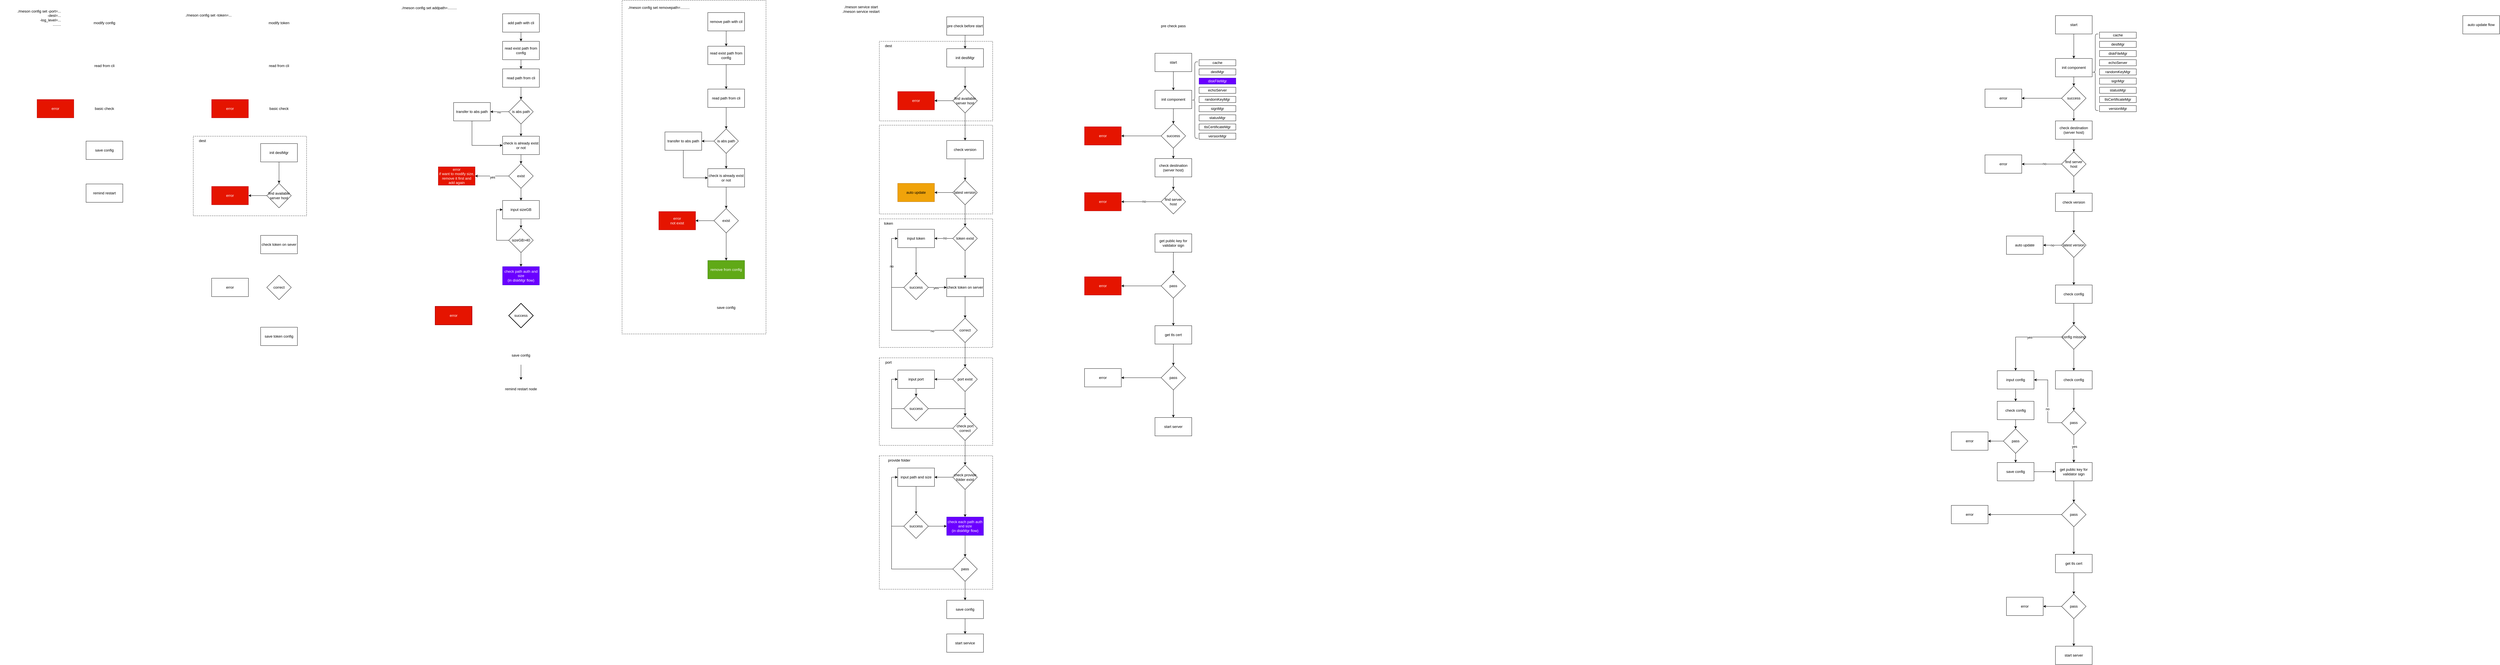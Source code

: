 <mxfile version="15.5.4" type="embed"><diagram id="23iRSUPoRavnBvh4doch" name="Page-1"><mxGraphModel dx="4075" dy="580" grid="1" gridSize="10" guides="1" tooltips="1" connect="1" arrows="1" fold="1" page="0" pageScale="1" pageWidth="3300" pageHeight="4681" math="0" shadow="0"><root><mxCell id="0"/><mxCell id="1" parent="0"/><mxCell id="135" value="" style="rounded=0;whiteSpace=wrap;html=1;dashed=1;fillColor=none;" parent="1" vertex="1"><mxGeometry x="-110" y="1578" width="370" height="436" as="geometry"/></mxCell><mxCell id="149" value="" style="rounded=0;whiteSpace=wrap;html=1;dashed=1;fillColor=none;" parent="1" vertex="1"><mxGeometry x="-110" y="498" width="370" height="290" as="geometry"/></mxCell><mxCell id="375" value="" style="rounded=0;whiteSpace=wrap;html=1;strokeColor=#FFFFFF;strokeWidth=1;fillColor=none;dashed=1;" parent="1" vertex="1"><mxGeometry x="-2980" y="104" width="460" height="696" as="geometry"/></mxCell><mxCell id="240" value="" style="rounded=0;whiteSpace=wrap;html=1;fillColor=none;dashed=1;" parent="1" vertex="1"><mxGeometry x="-950" y="90" width="470" height="1090" as="geometry"/></mxCell><mxCell id="306" value="" style="rounded=0;whiteSpace=wrap;html=1;strokeColor=#FFFFFF;strokeWidth=1;fillColor=none;dashed=1;" parent="1" vertex="1"><mxGeometry x="-1690" y="94" width="490" height="1326" as="geometry"/></mxCell><mxCell id="133" value="" style="rounded=0;whiteSpace=wrap;html=1;dashed=1;fillColor=none;" parent="1" vertex="1"><mxGeometry x="-110" y="804" width="370" height="420" as="geometry"/></mxCell><mxCell id="132" value="" style="rounded=0;whiteSpace=wrap;html=1;dashed=1;fillColor=none;" parent="1" vertex="1"><mxGeometry x="-110" y="224" width="370" height="260" as="geometry"/></mxCell><mxCell id="4" value="" style="edgeStyle=orthogonalEdgeStyle;rounded=0;orthogonalLoop=1;jettySize=auto;html=1;" parent="1" source="2" target="3" edge="1"><mxGeometry relative="1" as="geometry"/></mxCell><mxCell id="2" value="start" style="rounded=0;whiteSpace=wrap;html=1;" parent="1" vertex="1"><mxGeometry x="3730" y="140" width="120" height="60" as="geometry"/></mxCell><mxCell id="65" value="" style="edgeStyle=orthogonalEdgeStyle;rounded=0;orthogonalLoop=1;jettySize=auto;html=1;" parent="1" source="3" target="64" edge="1"><mxGeometry relative="1" as="geometry"/></mxCell><mxCell id="3" value="init component" style="whiteSpace=wrap;html=1;rounded=0;" parent="1" vertex="1"><mxGeometry x="3730" y="280" width="120" height="60" as="geometry"/></mxCell><mxCell id="10" value="cache" style="rounded=0;whiteSpace=wrap;html=1;align=center;" parent="1" vertex="1"><mxGeometry x="3874" y="194" width="120" height="20" as="geometry"/></mxCell><mxCell id="11" value="destMgr" style="rounded=0;whiteSpace=wrap;html=1;align=center;" parent="1" vertex="1"><mxGeometry x="3874" y="224" width="120" height="20" as="geometry"/></mxCell><mxCell id="12" value="diskFileMgr" style="rounded=0;whiteSpace=wrap;html=1;align=center;" parent="1" vertex="1"><mxGeometry x="3874" y="254" width="120" height="20" as="geometry"/></mxCell><mxCell id="13" value="echoServer" style="rounded=0;whiteSpace=wrap;html=1;align=center;" parent="1" vertex="1"><mxGeometry x="3874" y="284" width="120" height="20" as="geometry"/></mxCell><mxCell id="14" value="randomKeyMgr" style="rounded=0;whiteSpace=wrap;html=1;align=center;" parent="1" vertex="1"><mxGeometry x="3874" y="314" width="120" height="20" as="geometry"/></mxCell><mxCell id="15" value="signMgr" style="rounded=0;whiteSpace=wrap;html=1;align=center;" parent="1" vertex="1"><mxGeometry x="3874" y="344" width="120" height="20" as="geometry"/></mxCell><mxCell id="16" value="statusMgr" style="rounded=0;whiteSpace=wrap;html=1;align=center;" parent="1" vertex="1"><mxGeometry x="3874" y="374" width="120" height="20" as="geometry"/></mxCell><mxCell id="17" value="tlsCertificateMgr" style="rounded=0;whiteSpace=wrap;html=1;align=center;" parent="1" vertex="1"><mxGeometry x="3874" y="404" width="120" height="20" as="geometry"/></mxCell><mxCell id="18" value="versionMgr" style="rounded=0;whiteSpace=wrap;html=1;align=center;" parent="1" vertex="1"><mxGeometry x="3874" y="434" width="120" height="20" as="geometry"/></mxCell><mxCell id="20" value="" style="shape=curlyBracket;whiteSpace=wrap;html=1;rounded=1;align=center;" parent="1" vertex="1"><mxGeometry x="3850" y="200" width="20" height="250" as="geometry"/></mxCell><mxCell id="24" value="" style="edgeStyle=orthogonalEdgeStyle;rounded=0;orthogonalLoop=1;jettySize=auto;html=1;" parent="1" source="21" target="23" edge="1"><mxGeometry relative="1" as="geometry"/></mxCell><mxCell id="21" value="check destination&lt;br&gt;(server host)" style="whiteSpace=wrap;html=1;rounded=0;" parent="1" vertex="1"><mxGeometry x="3730" y="484" width="120" height="60" as="geometry"/></mxCell><mxCell id="26" value="" style="edgeStyle=orthogonalEdgeStyle;rounded=0;orthogonalLoop=1;jettySize=auto;html=1;" parent="1" source="23" target="25" edge="1"><mxGeometry relative="1" as="geometry"/></mxCell><mxCell id="27" value="no" style="edgeLabel;html=1;align=center;verticalAlign=middle;resizable=0;points=[];" parent="26" vertex="1" connectable="0"><mxGeometry x="-0.133" y="-1" relative="1" as="geometry"><mxPoint as="offset"/></mxGeometry></mxCell><mxCell id="29" value="" style="edgeStyle=orthogonalEdgeStyle;rounded=0;orthogonalLoop=1;jettySize=auto;html=1;" parent="1" source="23" target="28" edge="1"><mxGeometry relative="1" as="geometry"/></mxCell><mxCell id="23" value="find server host" style="rhombus;whiteSpace=wrap;html=1;rounded=0;" parent="1" vertex="1"><mxGeometry x="3750" y="585" width="80" height="80" as="geometry"/></mxCell><mxCell id="25" value="error" style="whiteSpace=wrap;html=1;rounded=0;direction=west;" parent="1" vertex="1"><mxGeometry x="3500" y="595" width="120" height="60" as="geometry"/></mxCell><mxCell id="31" value="" style="edgeStyle=orthogonalEdgeStyle;rounded=0;orthogonalLoop=1;jettySize=auto;html=1;" parent="1" source="28" target="30" edge="1"><mxGeometry relative="1" as="geometry"/></mxCell><mxCell id="28" value="check version" style="whiteSpace=wrap;html=1;rounded=0;" parent="1" vertex="1"><mxGeometry x="3730" y="720" width="120" height="60" as="geometry"/></mxCell><mxCell id="33" value="no" style="edgeStyle=orthogonalEdgeStyle;rounded=0;orthogonalLoop=1;jettySize=auto;html=1;" parent="1" source="30" target="32" edge="1"><mxGeometry relative="1" as="geometry"/></mxCell><mxCell id="35" value="" style="edgeStyle=orthogonalEdgeStyle;rounded=0;orthogonalLoop=1;jettySize=auto;html=1;" parent="1" source="30" target="34" edge="1"><mxGeometry relative="1" as="geometry"/></mxCell><mxCell id="30" value="latest version" style="rhombus;whiteSpace=wrap;html=1;rounded=0;" parent="1" vertex="1"><mxGeometry x="3750" y="850" width="80" height="80" as="geometry"/></mxCell><mxCell id="32" value="auto update" style="whiteSpace=wrap;html=1;rounded=0;" parent="1" vertex="1"><mxGeometry x="3570" y="860" width="120" height="60" as="geometry"/></mxCell><mxCell id="37" value="" style="edgeStyle=orthogonalEdgeStyle;rounded=0;orthogonalLoop=1;jettySize=auto;html=1;" parent="1" source="34" target="36" edge="1"><mxGeometry relative="1" as="geometry"/></mxCell><mxCell id="34" value="check config" style="whiteSpace=wrap;html=1;rounded=0;" parent="1" vertex="1"><mxGeometry x="3730" y="1020" width="120" height="60" as="geometry"/></mxCell><mxCell id="39" value="" style="edgeStyle=orthogonalEdgeStyle;rounded=0;orthogonalLoop=1;jettySize=auto;html=1;" parent="1" source="36" target="38" edge="1"><mxGeometry relative="1" as="geometry"/></mxCell><mxCell id="48" value="yes" style="edgeLabel;html=1;align=center;verticalAlign=middle;resizable=0;points=[];" parent="39" vertex="1" connectable="0"><mxGeometry x="-0.2" y="1" relative="1" as="geometry"><mxPoint as="offset"/></mxGeometry></mxCell><mxCell id="54" value="" style="edgeStyle=orthogonalEdgeStyle;rounded=0;orthogonalLoop=1;jettySize=auto;html=1;" parent="1" source="36" target="53" edge="1"><mxGeometry relative="1" as="geometry"/></mxCell><mxCell id="36" value="config missing" style="rhombus;whiteSpace=wrap;html=1;rounded=0;" parent="1" vertex="1"><mxGeometry x="3750" y="1150" width="80" height="80" as="geometry"/></mxCell><mxCell id="41" value="" style="edgeStyle=orthogonalEdgeStyle;rounded=0;orthogonalLoop=1;jettySize=auto;html=1;" parent="1" source="38" target="40" edge="1"><mxGeometry relative="1" as="geometry"/></mxCell><mxCell id="38" value="input config" style="whiteSpace=wrap;html=1;rounded=0;" parent="1" vertex="1"><mxGeometry x="3540" y="1300" width="120" height="60" as="geometry"/></mxCell><mxCell id="43" value="" style="edgeStyle=orthogonalEdgeStyle;rounded=0;orthogonalLoop=1;jettySize=auto;html=1;" parent="1" source="40" target="42" edge="1"><mxGeometry relative="1" as="geometry"/></mxCell><mxCell id="40" value="check config" style="whiteSpace=wrap;html=1;rounded=0;" parent="1" vertex="1"><mxGeometry x="3540" y="1400" width="120" height="60" as="geometry"/></mxCell><mxCell id="45" value="" style="edgeStyle=orthogonalEdgeStyle;rounded=0;orthogonalLoop=1;jettySize=auto;html=1;" parent="1" source="42" target="44" edge="1"><mxGeometry relative="1" as="geometry"/></mxCell><mxCell id="47" value="" style="edgeStyle=orthogonalEdgeStyle;rounded=0;orthogonalLoop=1;jettySize=auto;html=1;" parent="1" source="42" target="46" edge="1"><mxGeometry relative="1" as="geometry"/></mxCell><mxCell id="42" value="pass" style="rhombus;whiteSpace=wrap;html=1;rounded=0;" parent="1" vertex="1"><mxGeometry x="3560" y="1490" width="80" height="80" as="geometry"/></mxCell><mxCell id="44" value="error" style="whiteSpace=wrap;html=1;rounded=0;" parent="1" vertex="1"><mxGeometry x="3390" y="1500" width="120" height="60" as="geometry"/></mxCell><mxCell id="51" style="edgeStyle=orthogonalEdgeStyle;rounded=0;orthogonalLoop=1;jettySize=auto;html=1;exitX=1;exitY=0.5;exitDx=0;exitDy=0;entryX=0;entryY=0.5;entryDx=0;entryDy=0;" parent="1" source="46" target="49" edge="1"><mxGeometry relative="1" as="geometry"/></mxCell><mxCell id="46" value="save config" style="whiteSpace=wrap;html=1;rounded=0;" parent="1" vertex="1"><mxGeometry x="3540" y="1600" width="120" height="60" as="geometry"/></mxCell><mxCell id="61" value="" style="edgeStyle=orthogonalEdgeStyle;rounded=0;orthogonalLoop=1;jettySize=auto;html=1;" parent="1" source="49" target="60" edge="1"><mxGeometry relative="1" as="geometry"/></mxCell><mxCell id="49" value="get public key for validator sign" style="whiteSpace=wrap;html=1;rounded=0;" parent="1" vertex="1"><mxGeometry x="3730" y="1600" width="120" height="60" as="geometry"/></mxCell><mxCell id="56" value="" style="edgeStyle=orthogonalEdgeStyle;rounded=0;orthogonalLoop=1;jettySize=auto;html=1;" parent="1" source="53" target="55" edge="1"><mxGeometry relative="1" as="geometry"/></mxCell><mxCell id="53" value="check config" style="whiteSpace=wrap;html=1;rounded=0;" parent="1" vertex="1"><mxGeometry x="3730" y="1300" width="120" height="60" as="geometry"/></mxCell><mxCell id="57" style="edgeStyle=orthogonalEdgeStyle;rounded=0;orthogonalLoop=1;jettySize=auto;html=1;exitX=0.5;exitY=1;exitDx=0;exitDy=0;entryX=0.5;entryY=0;entryDx=0;entryDy=0;" parent="1" source="55" target="49" edge="1"><mxGeometry relative="1" as="geometry"/></mxCell><mxCell id="59" value="yes" style="edgeLabel;html=1;align=center;verticalAlign=middle;resizable=0;points=[];" parent="57" vertex="1" connectable="0"><mxGeometry x="-0.156" y="2" relative="1" as="geometry"><mxPoint as="offset"/></mxGeometry></mxCell><mxCell id="58" style="edgeStyle=orthogonalEdgeStyle;rounded=0;orthogonalLoop=1;jettySize=auto;html=1;exitX=0;exitY=0.5;exitDx=0;exitDy=0;entryX=1;entryY=0.5;entryDx=0;entryDy=0;" parent="1" source="55" target="38" edge="1"><mxGeometry relative="1" as="geometry"/></mxCell><mxCell id="140" value="no" style="edgeLabel;html=1;align=center;verticalAlign=middle;resizable=0;points=[];" parent="58" vertex="1" connectable="0"><mxGeometry x="-0.217" y="1" relative="1" as="geometry"><mxPoint as="offset"/></mxGeometry></mxCell><mxCell id="55" value="pass" style="rhombus;whiteSpace=wrap;html=1;rounded=0;" parent="1" vertex="1"><mxGeometry x="3750" y="1430" width="80" height="80" as="geometry"/></mxCell><mxCell id="63" value="" style="edgeStyle=orthogonalEdgeStyle;rounded=0;orthogonalLoop=1;jettySize=auto;html=1;" parent="1" source="60" target="62" edge="1"><mxGeometry relative="1" as="geometry"/></mxCell><mxCell id="70" value="" style="edgeStyle=orthogonalEdgeStyle;rounded=0;orthogonalLoop=1;jettySize=auto;html=1;" parent="1" source="60" target="69" edge="1"><mxGeometry relative="1" as="geometry"/></mxCell><mxCell id="60" value="pass" style="rhombus;whiteSpace=wrap;html=1;rounded=0;" parent="1" vertex="1"><mxGeometry x="3750" y="1730" width="80" height="80" as="geometry"/></mxCell><mxCell id="62" value="error" style="whiteSpace=wrap;html=1;rounded=0;" parent="1" vertex="1"><mxGeometry x="3390" y="1740" width="120" height="60" as="geometry"/></mxCell><mxCell id="66" style="edgeStyle=orthogonalEdgeStyle;rounded=0;orthogonalLoop=1;jettySize=auto;html=1;exitX=0.5;exitY=1;exitDx=0;exitDy=0;entryX=0.5;entryY=0;entryDx=0;entryDy=0;" parent="1" source="64" target="21" edge="1"><mxGeometry relative="1" as="geometry"/></mxCell><mxCell id="68" value="" style="edgeStyle=orthogonalEdgeStyle;rounded=0;orthogonalLoop=1;jettySize=auto;html=1;" parent="1" source="64" target="67" edge="1"><mxGeometry relative="1" as="geometry"/></mxCell><mxCell id="64" value="success" style="rhombus;whiteSpace=wrap;html=1;rounded=0;" parent="1" vertex="1"><mxGeometry x="3750" y="370" width="80" height="80" as="geometry"/></mxCell><mxCell id="67" value="error" style="whiteSpace=wrap;html=1;rounded=0;" parent="1" vertex="1"><mxGeometry x="3500" y="380" width="120" height="60" as="geometry"/></mxCell><mxCell id="72" value="" style="edgeStyle=orthogonalEdgeStyle;rounded=0;orthogonalLoop=1;jettySize=auto;html=1;" parent="1" source="69" target="71" edge="1"><mxGeometry relative="1" as="geometry"/></mxCell><mxCell id="69" value="get tls cert" style="whiteSpace=wrap;html=1;rounded=0;" parent="1" vertex="1"><mxGeometry x="3730" y="1900" width="120" height="60" as="geometry"/></mxCell><mxCell id="74" value="" style="edgeStyle=orthogonalEdgeStyle;rounded=0;orthogonalLoop=1;jettySize=auto;html=1;" parent="1" source="71" target="73" edge="1"><mxGeometry relative="1" as="geometry"/></mxCell><mxCell id="76" value="" style="edgeStyle=orthogonalEdgeStyle;rounded=0;orthogonalLoop=1;jettySize=auto;html=1;" parent="1" source="71" target="75" edge="1"><mxGeometry relative="1" as="geometry"/></mxCell><mxCell id="71" value="pass" style="rhombus;whiteSpace=wrap;html=1;rounded=0;" parent="1" vertex="1"><mxGeometry x="3750" y="2030" width="80" height="80" as="geometry"/></mxCell><mxCell id="73" value="error" style="whiteSpace=wrap;html=1;rounded=0;" parent="1" vertex="1"><mxGeometry x="3570" y="2040" width="120" height="60" as="geometry"/></mxCell><mxCell id="75" value="start server" style="whiteSpace=wrap;html=1;rounded=0;" parent="1" vertex="1"><mxGeometry x="3730" y="2200" width="120" height="60" as="geometry"/></mxCell><mxCell id="79" value="" style="edgeStyle=orthogonalEdgeStyle;rounded=0;orthogonalLoop=1;jettySize=auto;html=1;" parent="1" source="77" target="78" edge="1"><mxGeometry relative="1" as="geometry"/></mxCell><mxCell id="77" value="pre check before start" style="rounded=0;whiteSpace=wrap;html=1;" parent="1" vertex="1"><mxGeometry x="110" y="144" width="120" height="60" as="geometry"/></mxCell><mxCell id="83" value="" style="edgeStyle=orthogonalEdgeStyle;rounded=0;orthogonalLoop=1;jettySize=auto;html=1;" parent="1" source="78" target="82" edge="1"><mxGeometry relative="1" as="geometry"/></mxCell><mxCell id="78" value="init destMgr" style="whiteSpace=wrap;html=1;rounded=0;" parent="1" vertex="1"><mxGeometry x="110" y="248" width="120" height="60" as="geometry"/></mxCell><mxCell id="85" value="" style="edgeStyle=orthogonalEdgeStyle;rounded=0;orthogonalLoop=1;jettySize=auto;html=1;" parent="1" source="82" target="84" edge="1"><mxGeometry relative="1" as="geometry"/></mxCell><mxCell id="142" value="" style="edgeStyle=orthogonalEdgeStyle;rounded=0;orthogonalLoop=1;jettySize=auto;html=1;" parent="1" source="82" target="141" edge="1"><mxGeometry relative="1" as="geometry"/></mxCell><mxCell id="82" value="find available server host" style="rhombus;whiteSpace=wrap;html=1;rounded=0;" parent="1" vertex="1"><mxGeometry x="130" y="378" width="80" height="80" as="geometry"/></mxCell><mxCell id="84" value="error" style="whiteSpace=wrap;html=1;rounded=0;fillColor=#e51400;fontColor=#ffffff;strokeColor=#B20000;" parent="1" vertex="1"><mxGeometry x="-50" y="388" width="120" height="60" as="geometry"/></mxCell><mxCell id="89" value="" style="edgeStyle=orthogonalEdgeStyle;rounded=0;orthogonalLoop=1;jettySize=auto;html=1;" parent="1" source="86" target="88" edge="1"><mxGeometry relative="1" as="geometry"/></mxCell><mxCell id="381" value="no" style="edgeLabel;html=1;align=center;verticalAlign=middle;resizable=0;points=[];" parent="89" vertex="1" connectable="0"><mxGeometry x="-0.133" y="-1" relative="1" as="geometry"><mxPoint as="offset"/></mxGeometry></mxCell><mxCell id="91" value="" style="edgeStyle=orthogonalEdgeStyle;rounded=0;orthogonalLoop=1;jettySize=auto;html=1;entryX=0.5;entryY=0;entryDx=0;entryDy=0;" parent="1" source="86" target="97" edge="1"><mxGeometry relative="1" as="geometry"><mxPoint x="170" y="988" as="targetPoint"/></mxGeometry></mxCell><mxCell id="86" value="token exist" style="rhombus;whiteSpace=wrap;html=1;rounded=0;" parent="1" vertex="1"><mxGeometry x="130" y="828" width="80" height="80" as="geometry"/></mxCell><mxCell id="93" value="" style="edgeStyle=orthogonalEdgeStyle;rounded=0;orthogonalLoop=1;jettySize=auto;html=1;" parent="1" source="88" target="92" edge="1"><mxGeometry relative="1" as="geometry"/></mxCell><mxCell id="88" value="input token" style="whiteSpace=wrap;html=1;rounded=0;" parent="1" vertex="1"><mxGeometry x="-50" y="838" width="120" height="60" as="geometry"/></mxCell><mxCell id="94" style="edgeStyle=orthogonalEdgeStyle;rounded=0;orthogonalLoop=1;jettySize=auto;html=1;exitX=0;exitY=0.5;exitDx=0;exitDy=0;entryX=0;entryY=0.5;entryDx=0;entryDy=0;" parent="1" source="92" target="88" edge="1"><mxGeometry relative="1" as="geometry"/></mxCell><mxCell id="96" value="no" style="edgeLabel;html=1;align=center;verticalAlign=middle;resizable=0;points=[];" parent="94" vertex="1" connectable="0"><mxGeometry x="-0.009" relative="1" as="geometry"><mxPoint as="offset"/></mxGeometry></mxCell><mxCell id="95" style="edgeStyle=orthogonalEdgeStyle;rounded=0;orthogonalLoop=1;jettySize=auto;html=1;exitX=1;exitY=0.5;exitDx=0;exitDy=0;entryX=0;entryY=0.5;entryDx=0;entryDy=0;" parent="1" source="92" target="97" edge="1"><mxGeometry relative="1" as="geometry"><mxPoint x="130" y="1028" as="targetPoint"/></mxGeometry></mxCell><mxCell id="380" value="yes" style="edgeLabel;html=1;align=center;verticalAlign=middle;resizable=0;points=[];" parent="95" vertex="1" connectable="0"><mxGeometry x="-0.167" y="-1" relative="1" as="geometry"><mxPoint as="offset"/></mxGeometry></mxCell><mxCell id="92" value="success" style="rhombus;whiteSpace=wrap;html=1;rounded=0;" parent="1" vertex="1"><mxGeometry x="-30" y="988" width="80" height="80" as="geometry"/></mxCell><mxCell id="99" value="" style="edgeStyle=orthogonalEdgeStyle;rounded=0;orthogonalLoop=1;jettySize=auto;html=1;" parent="1" source="97" target="98" edge="1"><mxGeometry relative="1" as="geometry"/></mxCell><mxCell id="97" value="check token on server" style="rounded=0;whiteSpace=wrap;html=1;" parent="1" vertex="1"><mxGeometry x="110" y="998" width="120" height="60" as="geometry"/></mxCell><mxCell id="100" style="edgeStyle=orthogonalEdgeStyle;rounded=0;orthogonalLoop=1;jettySize=auto;html=1;exitX=0;exitY=0.5;exitDx=0;exitDy=0;entryX=0;entryY=0.5;entryDx=0;entryDy=0;" parent="1" source="98" target="88" edge="1"><mxGeometry relative="1" as="geometry"><Array as="points"><mxPoint x="-70" y="1168"/><mxPoint x="-70" y="868"/></Array></mxGeometry></mxCell><mxCell id="101" value="no" style="edgeLabel;html=1;align=center;verticalAlign=middle;resizable=0;points=[];" parent="100" vertex="1" connectable="0"><mxGeometry x="-0.742" y="2" relative="1" as="geometry"><mxPoint as="offset"/></mxGeometry></mxCell><mxCell id="103" value="" style="edgeStyle=orthogonalEdgeStyle;rounded=0;orthogonalLoop=1;jettySize=auto;html=1;" parent="1" source="98" target="102" edge="1"><mxGeometry relative="1" as="geometry"/></mxCell><mxCell id="98" value="correct" style="rhombus;whiteSpace=wrap;html=1;rounded=0;" parent="1" vertex="1"><mxGeometry x="130" y="1128" width="80" height="80" as="geometry"/></mxCell><mxCell id="105" value="" style="edgeStyle=orthogonalEdgeStyle;rounded=0;orthogonalLoop=1;jettySize=auto;html=1;" parent="1" source="102" target="104" edge="1"><mxGeometry relative="1" as="geometry"/></mxCell><mxCell id="107" value="" style="edgeStyle=orthogonalEdgeStyle;rounded=0;orthogonalLoop=1;jettySize=auto;html=1;" parent="1" source="102" target="106" edge="1"><mxGeometry relative="1" as="geometry"/></mxCell><mxCell id="102" value="port exist" style="rhombus;whiteSpace=wrap;html=1;rounded=0;" parent="1" vertex="1"><mxGeometry x="130" y="1288" width="80" height="80" as="geometry"/></mxCell><mxCell id="109" value="" style="edgeStyle=orthogonalEdgeStyle;rounded=0;orthogonalLoop=1;jettySize=auto;html=1;" parent="1" source="104" target="108" edge="1"><mxGeometry relative="1" as="geometry"/></mxCell><mxCell id="104" value="input port" style="whiteSpace=wrap;html=1;rounded=0;" parent="1" vertex="1"><mxGeometry x="-50" y="1298" width="120" height="60" as="geometry"/></mxCell><mxCell id="114" style="edgeStyle=orthogonalEdgeStyle;rounded=0;orthogonalLoop=1;jettySize=auto;html=1;exitX=0;exitY=0.5;exitDx=0;exitDy=0;entryX=0;entryY=0.5;entryDx=0;entryDy=0;" parent="1" source="106" target="104" edge="1"><mxGeometry relative="1" as="geometry"/></mxCell><mxCell id="116" value="" style="edgeStyle=orthogonalEdgeStyle;rounded=0;orthogonalLoop=1;jettySize=auto;html=1;" parent="1" source="106" target="115" edge="1"><mxGeometry relative="1" as="geometry"/></mxCell><mxCell id="106" value="check port correct" style="rhombus;whiteSpace=wrap;html=1;rounded=0;" parent="1" vertex="1"><mxGeometry x="130" y="1448" width="80" height="80" as="geometry"/></mxCell><mxCell id="110" style="edgeStyle=orthogonalEdgeStyle;rounded=0;orthogonalLoop=1;jettySize=auto;html=1;exitX=0;exitY=0.5;exitDx=0;exitDy=0;entryX=0;entryY=0.5;entryDx=0;entryDy=0;" parent="1" source="108" target="104" edge="1"><mxGeometry relative="1" as="geometry"/></mxCell><mxCell id="113" style="edgeStyle=orthogonalEdgeStyle;rounded=0;orthogonalLoop=1;jettySize=auto;html=1;exitX=1;exitY=0.5;exitDx=0;exitDy=0;entryX=0.5;entryY=0;entryDx=0;entryDy=0;" parent="1" source="108" target="106" edge="1"><mxGeometry relative="1" as="geometry"/></mxCell><mxCell id="108" value="success" style="rhombus;whiteSpace=wrap;html=1;rounded=0;" parent="1" vertex="1"><mxGeometry x="-30" y="1384" width="80" height="80" as="geometry"/></mxCell><mxCell id="118" value="" style="edgeStyle=orthogonalEdgeStyle;rounded=0;orthogonalLoop=1;jettySize=auto;html=1;" parent="1" source="115" target="117" edge="1"><mxGeometry relative="1" as="geometry"/></mxCell><mxCell id="120" value="" style="edgeStyle=orthogonalEdgeStyle;rounded=0;orthogonalLoop=1;jettySize=auto;html=1;" parent="1" source="115" target="119" edge="1"><mxGeometry relative="1" as="geometry"/></mxCell><mxCell id="115" value="check provide folder exist" style="rhombus;whiteSpace=wrap;html=1;rounded=0;" parent="1" vertex="1"><mxGeometry x="130" y="1608" width="80" height="80" as="geometry"/></mxCell><mxCell id="125" value="" style="edgeStyle=orthogonalEdgeStyle;rounded=0;orthogonalLoop=1;jettySize=auto;html=1;" parent="1" source="117" target="124" edge="1"><mxGeometry relative="1" as="geometry"/></mxCell><mxCell id="117" value="input path and size" style="whiteSpace=wrap;html=1;rounded=0;" parent="1" vertex="1"><mxGeometry x="-50" y="1618" width="120" height="60" as="geometry"/></mxCell><mxCell id="122" value="" style="edgeStyle=orthogonalEdgeStyle;rounded=0;orthogonalLoop=1;jettySize=auto;html=1;" parent="1" source="119" target="121" edge="1"><mxGeometry relative="1" as="geometry"/></mxCell><mxCell id="119" value="check each path auth and size&lt;br&gt;(in diskMgr flow)" style="whiteSpace=wrap;html=1;rounded=0;fillColor=#6a00ff;fontColor=#ffffff;strokeColor=#3700CC;" parent="1" vertex="1"><mxGeometry x="110" y="1778" width="120" height="60" as="geometry"/></mxCell><mxCell id="123" style="edgeStyle=orthogonalEdgeStyle;rounded=0;orthogonalLoop=1;jettySize=auto;html=1;exitX=0;exitY=0.5;exitDx=0;exitDy=0;entryX=0;entryY=0.5;entryDx=0;entryDy=0;" parent="1" source="121" target="117" edge="1"><mxGeometry relative="1" as="geometry"/></mxCell><mxCell id="129" value="" style="edgeStyle=orthogonalEdgeStyle;rounded=0;orthogonalLoop=1;jettySize=auto;html=1;" parent="1" source="121" target="128" edge="1"><mxGeometry relative="1" as="geometry"/></mxCell><mxCell id="121" value="pass" style="rhombus;whiteSpace=wrap;html=1;rounded=0;" parent="1" vertex="1"><mxGeometry x="130" y="1908" width="80" height="80" as="geometry"/></mxCell><mxCell id="126" style="edgeStyle=orthogonalEdgeStyle;rounded=0;orthogonalLoop=1;jettySize=auto;html=1;exitX=0;exitY=0.5;exitDx=0;exitDy=0;entryX=0;entryY=0.5;entryDx=0;entryDy=0;" parent="1" source="124" target="117" edge="1"><mxGeometry relative="1" as="geometry"/></mxCell><mxCell id="127" style="edgeStyle=orthogonalEdgeStyle;rounded=0;orthogonalLoop=1;jettySize=auto;html=1;exitX=1;exitY=0.5;exitDx=0;exitDy=0;entryX=0;entryY=0.5;entryDx=0;entryDy=0;" parent="1" source="124" target="119" edge="1"><mxGeometry relative="1" as="geometry"/></mxCell><mxCell id="124" value="success" style="rhombus;whiteSpace=wrap;html=1;rounded=0;" parent="1" vertex="1"><mxGeometry x="-30" y="1768" width="80" height="80" as="geometry"/></mxCell><mxCell id="131" value="" style="edgeStyle=orthogonalEdgeStyle;rounded=0;orthogonalLoop=1;jettySize=auto;html=1;" parent="1" source="128" target="130" edge="1"><mxGeometry relative="1" as="geometry"/></mxCell><mxCell id="128" value="save config" style="whiteSpace=wrap;html=1;rounded=0;" parent="1" vertex="1"><mxGeometry x="110" y="2050" width="120" height="60" as="geometry"/></mxCell><mxCell id="425" style="edgeStyle=orthogonalEdgeStyle;rounded=0;orthogonalLoop=1;jettySize=auto;html=1;exitX=1;exitY=0.5;exitDx=0;exitDy=0;entryX=0;entryY=0.5;entryDx=0;entryDy=0;strokeColor=#FFFFFF;strokeWidth=1;dashed=1;" parent="1" source="130" target="423" edge="1"><mxGeometry relative="1" as="geometry"><Array as="points"><mxPoint x="340" y="2190"/><mxPoint x="340" y="174"/></Array></mxGeometry></mxCell><mxCell id="130" value="start service" style="whiteSpace=wrap;html=1;rounded=0;" parent="1" vertex="1"><mxGeometry x="110" y="2160" width="120" height="60" as="geometry"/></mxCell><mxCell id="134" value="" style="rounded=0;whiteSpace=wrap;html=1;dashed=1;fillColor=none;" parent="1" vertex="1"><mxGeometry x="-110" y="1258" width="370" height="286" as="geometry"/></mxCell><mxCell id="136" value="dest" style="text;html=1;strokeColor=none;fillColor=none;align=center;verticalAlign=middle;whiteSpace=wrap;rounded=0;dashed=1;" parent="1" vertex="1"><mxGeometry x="-110" y="224" width="60" height="30" as="geometry"/></mxCell><mxCell id="137" value="token" style="text;html=1;strokeColor=none;fillColor=none;align=center;verticalAlign=middle;whiteSpace=wrap;rounded=0;dashed=1;" parent="1" vertex="1"><mxGeometry x="-110" y="804" width="60" height="30" as="geometry"/></mxCell><mxCell id="138" value="port" style="text;html=1;strokeColor=none;fillColor=none;align=center;verticalAlign=middle;whiteSpace=wrap;rounded=0;dashed=1;" parent="1" vertex="1"><mxGeometry x="-110" y="1258" width="60" height="30" as="geometry"/></mxCell><mxCell id="139" value="provide folder" style="text;html=1;strokeColor=none;fillColor=none;align=center;verticalAlign=middle;whiteSpace=wrap;rounded=0;dashed=1;" parent="1" vertex="1"><mxGeometry x="-110" y="1578" width="130" height="30" as="geometry"/></mxCell><mxCell id="144" value="" style="edgeStyle=orthogonalEdgeStyle;rounded=0;orthogonalLoop=1;jettySize=auto;html=1;" parent="1" source="141" target="143" edge="1"><mxGeometry relative="1" as="geometry"/></mxCell><mxCell id="141" value="check version" style="whiteSpace=wrap;html=1;rounded=0;" parent="1" vertex="1"><mxGeometry x="110" y="548" width="120" height="60" as="geometry"/></mxCell><mxCell id="146" style="edgeStyle=orthogonalEdgeStyle;rounded=0;orthogonalLoop=1;jettySize=auto;html=1;exitX=0.5;exitY=1;exitDx=0;exitDy=0;entryX=0.5;entryY=0;entryDx=0;entryDy=0;" parent="1" source="143" target="86" edge="1"><mxGeometry relative="1" as="geometry"/></mxCell><mxCell id="148" value="" style="edgeStyle=orthogonalEdgeStyle;rounded=0;orthogonalLoop=1;jettySize=auto;html=1;" parent="1" source="143" target="147" edge="1"><mxGeometry relative="1" as="geometry"/></mxCell><mxCell id="143" value="latest version" style="rhombus;whiteSpace=wrap;html=1;rounded=0;" parent="1" vertex="1"><mxGeometry x="130" y="678" width="80" height="80" as="geometry"/></mxCell><mxCell id="147" value="auto update" style="whiteSpace=wrap;html=1;rounded=0;fillColor=#f0a30a;fontColor=#000000;strokeColor=#BD7000;" parent="1" vertex="1"><mxGeometry x="-50" y="688" width="120" height="60" as="geometry"/></mxCell><mxCell id="150" value="auto update flow" style="rounded=0;whiteSpace=wrap;html=1;" parent="1" vertex="1"><mxGeometry x="5060" y="140" width="120" height="60" as="geometry"/></mxCell><mxCell id="153" value="" style="edgeStyle=orthogonalEdgeStyle;rounded=0;orthogonalLoop=1;jettySize=auto;html=1;" parent="1" source="151" target="152" edge="1"><mxGeometry relative="1" as="geometry"/></mxCell><mxCell id="151" value="add path with cli" style="rounded=0;whiteSpace=wrap;html=1;" parent="1" vertex="1"><mxGeometry x="-1340" y="134" width="120" height="60" as="geometry"/></mxCell><mxCell id="155" value="" style="edgeStyle=orthogonalEdgeStyle;rounded=0;orthogonalLoop=1;jettySize=auto;html=1;" parent="1" source="152" target="154" edge="1"><mxGeometry relative="1" as="geometry"/></mxCell><mxCell id="152" value="read exist path from config" style="whiteSpace=wrap;html=1;rounded=0;" parent="1" vertex="1"><mxGeometry x="-1340" y="224" width="120" height="60" as="geometry"/></mxCell><mxCell id="159" value="" style="edgeStyle=orthogonalEdgeStyle;rounded=0;orthogonalLoop=1;jettySize=auto;html=1;" parent="1" source="154" target="158" edge="1"><mxGeometry relative="1" as="geometry"/></mxCell><mxCell id="154" value="read path from cli" style="whiteSpace=wrap;html=1;rounded=0;" parent="1" vertex="1"><mxGeometry x="-1340" y="314" width="120" height="60" as="geometry"/></mxCell><mxCell id="161" value="" style="edgeStyle=orthogonalEdgeStyle;rounded=0;orthogonalLoop=1;jettySize=auto;html=1;" parent="1" source="158" target="160" edge="1"><mxGeometry relative="1" as="geometry"/></mxCell><mxCell id="165" value="" style="edgeStyle=orthogonalEdgeStyle;rounded=0;orthogonalLoop=1;jettySize=auto;html=1;" parent="1" source="158" target="164" edge="1"><mxGeometry relative="1" as="geometry"/></mxCell><mxCell id="170" value="no" style="edgeLabel;html=1;align=center;verticalAlign=middle;resizable=0;points=[];" parent="165" vertex="1" connectable="0"><mxGeometry x="0.067" y="1" relative="1" as="geometry"><mxPoint as="offset"/></mxGeometry></mxCell><mxCell id="158" value="is abs path" style="rhombus;whiteSpace=wrap;html=1;rounded=0;" parent="1" vertex="1"><mxGeometry x="-1320" y="414" width="80" height="80" as="geometry"/></mxCell><mxCell id="163" value="" style="edgeStyle=orthogonalEdgeStyle;rounded=0;orthogonalLoop=1;jettySize=auto;html=1;" parent="1" source="160" target="162" edge="1"><mxGeometry relative="1" as="geometry"/></mxCell><mxCell id="160" value="check is already exist or not" style="whiteSpace=wrap;html=1;rounded=0;" parent="1" vertex="1"><mxGeometry x="-1340" y="534" width="120" height="60" as="geometry"/></mxCell><mxCell id="168" value="" style="edgeStyle=orthogonalEdgeStyle;rounded=0;orthogonalLoop=1;jettySize=auto;html=1;" parent="1" source="162" target="167" edge="1"><mxGeometry relative="1" as="geometry"/></mxCell><mxCell id="169" value="yes" style="edgeLabel;html=1;align=center;verticalAlign=middle;resizable=0;points=[];" parent="168" vertex="1" connectable="0"><mxGeometry x="-0.033" y="4" relative="1" as="geometry"><mxPoint as="offset"/></mxGeometry></mxCell><mxCell id="172" value="" style="edgeStyle=orthogonalEdgeStyle;rounded=0;orthogonalLoop=1;jettySize=auto;html=1;" parent="1" source="162" target="171" edge="1"><mxGeometry relative="1" as="geometry"/></mxCell><mxCell id="162" value="exist" style="rhombus;whiteSpace=wrap;html=1;rounded=0;" parent="1" vertex="1"><mxGeometry x="-1320" y="624" width="80" height="80" as="geometry"/></mxCell><mxCell id="166" style="edgeStyle=orthogonalEdgeStyle;rounded=0;orthogonalLoop=1;jettySize=auto;html=1;exitX=0.5;exitY=1;exitDx=0;exitDy=0;entryX=0;entryY=0.5;entryDx=0;entryDy=0;" parent="1" source="164" target="160" edge="1"><mxGeometry relative="1" as="geometry"/></mxCell><mxCell id="164" value="transfer to abs path" style="whiteSpace=wrap;html=1;rounded=0;" parent="1" vertex="1"><mxGeometry x="-1500" y="424" width="120" height="60" as="geometry"/></mxCell><mxCell id="167" value="error&lt;br&gt;if want to modify size, remove it first and add again" style="whiteSpace=wrap;html=1;rounded=0;fillColor=#e51400;fontColor=#ffffff;strokeColor=#B20000;" parent="1" vertex="1"><mxGeometry x="-1550" y="634" width="120" height="60" as="geometry"/></mxCell><mxCell id="174" value="" style="edgeStyle=orthogonalEdgeStyle;rounded=0;orthogonalLoop=1;jettySize=auto;html=1;" parent="1" source="171" target="173" edge="1"><mxGeometry relative="1" as="geometry"/></mxCell><mxCell id="171" value="input sizeGB" style="whiteSpace=wrap;html=1;rounded=0;" parent="1" vertex="1"><mxGeometry x="-1340" y="744" width="120" height="60" as="geometry"/></mxCell><mxCell id="175" style="edgeStyle=orthogonalEdgeStyle;rounded=0;orthogonalLoop=1;jettySize=auto;html=1;exitX=0;exitY=0.5;exitDx=0;exitDy=0;entryX=0;entryY=0.5;entryDx=0;entryDy=0;" parent="1" source="173" target="171" edge="1"><mxGeometry relative="1" as="geometry"/></mxCell><mxCell id="298" value="" style="edgeStyle=orthogonalEdgeStyle;rounded=0;orthogonalLoop=1;jettySize=auto;html=1;" parent="1" source="173" target="297" edge="1"><mxGeometry relative="1" as="geometry"/></mxCell><mxCell id="173" value="sizeGB&amp;gt;40" style="rhombus;whiteSpace=wrap;html=1;rounded=0;" parent="1" vertex="1"><mxGeometry x="-1320" y="834" width="80" height="80" as="geometry"/></mxCell><mxCell id="212" value="" style="edgeStyle=orthogonalEdgeStyle;rounded=0;orthogonalLoop=1;jettySize=auto;html=1;" parent="1" source="210" target="211" edge="1"><mxGeometry relative="1" as="geometry"/></mxCell><mxCell id="210" value="remove path with cil" style="rounded=0;whiteSpace=wrap;html=1;fillColor=none;" parent="1" vertex="1"><mxGeometry x="-670" y="130" width="120" height="60" as="geometry"/></mxCell><mxCell id="214" value="" style="edgeStyle=orthogonalEdgeStyle;rounded=0;orthogonalLoop=1;jettySize=auto;html=1;" parent="1" source="211" target="213" edge="1"><mxGeometry relative="1" as="geometry"/></mxCell><mxCell id="211" value="read exist path from config" style="whiteSpace=wrap;html=1;rounded=0;fillColor=none;" parent="1" vertex="1"><mxGeometry x="-670" y="240" width="120" height="60" as="geometry"/></mxCell><mxCell id="216" value="" style="edgeStyle=orthogonalEdgeStyle;rounded=0;orthogonalLoop=1;jettySize=auto;html=1;" parent="1" source="213" target="215" edge="1"><mxGeometry relative="1" as="geometry"/></mxCell><mxCell id="213" value="read path from cli" style="whiteSpace=wrap;html=1;rounded=0;fillColor=none;" parent="1" vertex="1"><mxGeometry x="-670" y="380" width="120" height="60" as="geometry"/></mxCell><mxCell id="219" style="edgeStyle=orthogonalEdgeStyle;rounded=0;orthogonalLoop=1;jettySize=auto;html=1;exitX=0;exitY=0.5;exitDx=0;exitDy=0;entryX=1;entryY=0.5;entryDx=0;entryDy=0;" parent="1" source="215" target="217" edge="1"><mxGeometry relative="1" as="geometry"/></mxCell><mxCell id="221" style="edgeStyle=orthogonalEdgeStyle;rounded=0;orthogonalLoop=1;jettySize=auto;html=1;exitX=0.5;exitY=1;exitDx=0;exitDy=0;entryX=0.5;entryY=0;entryDx=0;entryDy=0;" parent="1" source="215" target="218" edge="1"><mxGeometry relative="1" as="geometry"/></mxCell><mxCell id="215" value="is abs path" style="rhombus;whiteSpace=wrap;html=1;rounded=0;fillColor=none;" parent="1" vertex="1"><mxGeometry x="-650" y="510" width="80" height="80" as="geometry"/></mxCell><mxCell id="220" style="edgeStyle=orthogonalEdgeStyle;rounded=0;orthogonalLoop=1;jettySize=auto;html=1;exitX=0.5;exitY=1;exitDx=0;exitDy=0;entryX=0;entryY=0.5;entryDx=0;entryDy=0;" parent="1" source="217" target="218" edge="1"><mxGeometry relative="1" as="geometry"/></mxCell><mxCell id="217" value="transfer to abs path" style="whiteSpace=wrap;html=1;rounded=0;" parent="1" vertex="1"><mxGeometry x="-810" y="520" width="120" height="60" as="geometry"/></mxCell><mxCell id="223" value="" style="edgeStyle=orthogonalEdgeStyle;rounded=0;orthogonalLoop=1;jettySize=auto;html=1;" parent="1" source="218" target="222" edge="1"><mxGeometry relative="1" as="geometry"/></mxCell><mxCell id="218" value="check is already exist or not" style="whiteSpace=wrap;html=1;rounded=0;" parent="1" vertex="1"><mxGeometry x="-670" y="640" width="120" height="60" as="geometry"/></mxCell><mxCell id="225" value="" style="edgeStyle=orthogonalEdgeStyle;rounded=0;orthogonalLoop=1;jettySize=auto;html=1;" parent="1" source="222" target="224" edge="1"><mxGeometry relative="1" as="geometry"/></mxCell><mxCell id="227" value="" style="edgeStyle=orthogonalEdgeStyle;rounded=0;orthogonalLoop=1;jettySize=auto;html=1;" parent="1" source="222" target="226" edge="1"><mxGeometry relative="1" as="geometry"/></mxCell><mxCell id="222" value="exist" style="rhombus;whiteSpace=wrap;html=1;rounded=0;" parent="1" vertex="1"><mxGeometry x="-650" y="770" width="80" height="80" as="geometry"/></mxCell><mxCell id="308" style="edgeStyle=orthogonalEdgeStyle;rounded=0;orthogonalLoop=1;jettySize=auto;html=1;exitX=0.5;exitY=1;exitDx=0;exitDy=0;entryX=0.5;entryY=0;entryDx=0;entryDy=0;strokeColor=#FFFFFF;strokeWidth=1;" parent="1" source="224" target="307" edge="1"><mxGeometry relative="1" as="geometry"/></mxCell><mxCell id="224" value="remove from config" style="whiteSpace=wrap;html=1;rounded=0;fillColor=#60a917;fontColor=#ffffff;strokeColor=#2D7600;" parent="1" vertex="1"><mxGeometry x="-670" y="940" width="120" height="60" as="geometry"/></mxCell><mxCell id="226" value="error&lt;br&gt;not exist" style="whiteSpace=wrap;html=1;rounded=0;fillColor=#e51400;fontColor=#ffffff;strokeColor=#B20000;" parent="1" vertex="1"><mxGeometry x="-830" y="780" width="120" height="60" as="geometry"/></mxCell><mxCell id="229" value="./meson config set addpath=........." style="text;html=1;strokeColor=none;fillColor=none;align=center;verticalAlign=middle;whiteSpace=wrap;rounded=0;" parent="1" vertex="1"><mxGeometry x="-1700" y="90" width="240" height="50" as="geometry"/></mxCell><mxCell id="235" value="" style="edgeStyle=orthogonalEdgeStyle;rounded=0;orthogonalLoop=1;jettySize=auto;html=1;" parent="1" source="232" target="234" edge="1"><mxGeometry relative="1" as="geometry"/></mxCell><mxCell id="232" value="save config" style="whiteSpace=wrap;html=1;rounded=0;strokeColor=#FFFFFF;fillColor=none;" parent="1" vertex="1"><mxGeometry x="-1340" y="1220" width="120" height="60" as="geometry"/></mxCell><mxCell id="234" value="remind restart node" style="whiteSpace=wrap;html=1;rounded=0;strokeColor=#FFFFFF;fillColor=none;" parent="1" vertex="1"><mxGeometry x="-1340" y="1330" width="120" height="60" as="geometry"/></mxCell><mxCell id="241" value="./meson config set removepath=........." style="text;html=1;strokeColor=none;fillColor=none;align=center;verticalAlign=middle;whiteSpace=wrap;rounded=0;" parent="1" vertex="1"><mxGeometry x="-950" y="89" width="240" height="50" as="geometry"/></mxCell><mxCell id="301" style="edgeStyle=orthogonalEdgeStyle;orthogonalLoop=1;jettySize=auto;html=1;exitX=0.5;exitY=1;exitDx=0;exitDy=0;entryX=0.5;entryY=0;entryDx=0;entryDy=0;strokeColor=#FFFFFF;strokeWidth=1;rounded=0;" parent="1" source="297" target="300" edge="1"><mxGeometry relative="1" as="geometry"/></mxCell><mxCell id="297" value="check path auth and size&lt;br&gt;(in diskMgr flow)" style="whiteSpace=wrap;html=1;rounded=0;fillColor=#6A00FF;fontColor=#ffffff;strokeColor=#3700CC;" parent="1" vertex="1"><mxGeometry x="-1340" y="960" width="120" height="60" as="geometry"/></mxCell><mxCell id="302" style="edgeStyle=orthogonalEdgeStyle;rounded=0;orthogonalLoop=1;jettySize=auto;html=1;exitX=0.5;exitY=1;exitDx=0;exitDy=0;entryX=0.5;entryY=0;entryDx=0;entryDy=0;strokeColor=#FFFFFF;strokeWidth=1;" parent="1" source="300" target="232" edge="1"><mxGeometry relative="1" as="geometry"/></mxCell><mxCell id="305" value="" style="edgeStyle=orthogonalEdgeStyle;rounded=0;orthogonalLoop=1;jettySize=auto;html=1;strokeColor=#FFFFFF;strokeWidth=1;" parent="1" source="300" target="304" edge="1"><mxGeometry relative="1" as="geometry"/></mxCell><mxCell id="300" value="success" style="rhombus;whiteSpace=wrap;html=1;strokeWidth=2;fillColor=none;" parent="1" vertex="1"><mxGeometry x="-1320" y="1080" width="80" height="80" as="geometry"/></mxCell><mxCell id="304" value="error" style="whiteSpace=wrap;html=1;strokeWidth=2;fillColor=#e51400;fontColor=#ffffff;strokeColor=#B20000;" parent="1" vertex="1"><mxGeometry x="-1560" y="1090" width="120" height="60" as="geometry"/></mxCell><mxCell id="307" value="save config" style="whiteSpace=wrap;html=1;rounded=0;strokeColor=#FFFFFF;fillColor=none;" parent="1" vertex="1"><mxGeometry x="-670" y="1064" width="120" height="60" as="geometry"/></mxCell><mxCell id="336" value="" style="edgeStyle=orthogonalEdgeStyle;rounded=0;orthogonalLoop=1;jettySize=auto;html=1;strokeColor=#FFFFFF;strokeWidth=1;" parent="1" source="309" target="335" edge="1"><mxGeometry relative="1" as="geometry"/></mxCell><mxCell id="309" value="modify token" style="rounded=0;whiteSpace=wrap;html=1;strokeColor=#FFFFFF;strokeWidth=1;fillColor=none;" parent="1" vertex="1"><mxGeometry x="-2130" y="134" width="120" height="60" as="geometry"/></mxCell><mxCell id="310" value="./meson config set -token=..." style="text;html=1;strokeColor=none;fillColor=none;align=center;verticalAlign=middle;whiteSpace=wrap;rounded=0;" parent="1" vertex="1"><mxGeometry x="-2420" y="114" width="240" height="50" as="geometry"/></mxCell><mxCell id="327" value="" style="rounded=0;whiteSpace=wrap;html=1;dashed=1;fillColor=none;" parent="1" vertex="1"><mxGeometry x="-2350" y="534" width="370" height="260" as="geometry"/></mxCell><mxCell id="328" value="" style="edgeStyle=orthogonalEdgeStyle;rounded=0;orthogonalLoop=1;jettySize=auto;html=1;" parent="1" source="329" target="331" edge="1"><mxGeometry relative="1" as="geometry"/></mxCell><mxCell id="329" value="init destMgr" style="whiteSpace=wrap;html=1;rounded=0;" parent="1" vertex="1"><mxGeometry x="-2130" y="558" width="120" height="60" as="geometry"/></mxCell><mxCell id="330" value="" style="edgeStyle=orthogonalEdgeStyle;rounded=0;orthogonalLoop=1;jettySize=auto;html=1;" parent="1" source="331" target="332" edge="1"><mxGeometry relative="1" as="geometry"/></mxCell><mxCell id="343" value="" style="edgeStyle=orthogonalEdgeStyle;rounded=0;orthogonalLoop=1;jettySize=auto;html=1;strokeColor=#FFFFFF;strokeWidth=1;" parent="1" source="331" target="342" edge="1"><mxGeometry relative="1" as="geometry"/></mxCell><mxCell id="331" value="find available server host" style="rhombus;whiteSpace=wrap;html=1;rounded=0;" parent="1" vertex="1"><mxGeometry x="-2110" y="688" width="80" height="80" as="geometry"/></mxCell><mxCell id="332" value="error" style="whiteSpace=wrap;html=1;rounded=0;fillColor=#e51400;fontColor=#ffffff;strokeColor=#B20000;" parent="1" vertex="1"><mxGeometry x="-2290" y="698" width="120" height="60" as="geometry"/></mxCell><mxCell id="333" value="dest" style="text;html=1;strokeColor=none;fillColor=none;align=center;verticalAlign=middle;whiteSpace=wrap;rounded=0;dashed=1;" parent="1" vertex="1"><mxGeometry x="-2350" y="534" width="60" height="30" as="geometry"/></mxCell><mxCell id="338" value="" style="edgeStyle=orthogonalEdgeStyle;rounded=0;orthogonalLoop=1;jettySize=auto;html=1;strokeColor=#FFFFFF;strokeWidth=1;" parent="1" source="335" target="337" edge="1"><mxGeometry relative="1" as="geometry"/></mxCell><mxCell id="335" value="read from cli" style="whiteSpace=wrap;html=1;rounded=0;strokeColor=#FFFFFF;strokeWidth=1;fillColor=none;" parent="1" vertex="1"><mxGeometry x="-2130" y="274" width="120" height="60" as="geometry"/></mxCell><mxCell id="340" value="" style="edgeStyle=orthogonalEdgeStyle;rounded=0;orthogonalLoop=1;jettySize=auto;html=1;strokeColor=#FFFFFF;strokeWidth=1;" parent="1" source="337" target="339" edge="1"><mxGeometry relative="1" as="geometry"/></mxCell><mxCell id="341" style="edgeStyle=orthogonalEdgeStyle;rounded=0;orthogonalLoop=1;jettySize=auto;html=1;exitX=0.5;exitY=1;exitDx=0;exitDy=0;entryX=0.5;entryY=0;entryDx=0;entryDy=0;strokeColor=#FFFFFF;strokeWidth=1;" parent="1" source="337" target="329" edge="1"><mxGeometry relative="1" as="geometry"/></mxCell><mxCell id="337" value="basic check" style="rhombus;whiteSpace=wrap;html=1;rounded=0;strokeColor=#FFFFFF;strokeWidth=1;fillColor=none;" parent="1" vertex="1"><mxGeometry x="-2110" y="404" width="80" height="80" as="geometry"/></mxCell><mxCell id="339" value="error" style="whiteSpace=wrap;html=1;rounded=0;strokeColor=#B20000;strokeWidth=1;fillColor=#e51400;fontColor=#ffffff;" parent="1" vertex="1"><mxGeometry x="-2290" y="414" width="120" height="60" as="geometry"/></mxCell><mxCell id="345" value="" style="edgeStyle=orthogonalEdgeStyle;rounded=0;orthogonalLoop=1;jettySize=auto;html=1;strokeColor=#FFFFFF;strokeWidth=1;" parent="1" source="342" target="344" edge="1"><mxGeometry relative="1" as="geometry"/></mxCell><mxCell id="342" value="check token on sever" style="whiteSpace=wrap;html=1;rounded=0;" parent="1" vertex="1"><mxGeometry x="-2130" y="858" width="120" height="60" as="geometry"/></mxCell><mxCell id="347" value="" style="edgeStyle=orthogonalEdgeStyle;rounded=0;orthogonalLoop=1;jettySize=auto;html=1;strokeColor=#FFFFFF;strokeWidth=1;" parent="1" source="344" target="346" edge="1"><mxGeometry relative="1" as="geometry"/></mxCell><mxCell id="349" value="" style="edgeStyle=orthogonalEdgeStyle;rounded=0;orthogonalLoop=1;jettySize=auto;html=1;strokeColor=#FFFFFF;strokeWidth=1;" parent="1" source="344" target="348" edge="1"><mxGeometry relative="1" as="geometry"/></mxCell><mxCell id="344" value="correct" style="rhombus;whiteSpace=wrap;html=1;rounded=0;" parent="1" vertex="1"><mxGeometry x="-2110" y="988" width="80" height="80" as="geometry"/></mxCell><mxCell id="346" value="error" style="whiteSpace=wrap;html=1;rounded=0;" parent="1" vertex="1"><mxGeometry x="-2290" y="998" width="120" height="60" as="geometry"/></mxCell><mxCell id="348" value="save token config" style="whiteSpace=wrap;html=1;rounded=0;" parent="1" vertex="1"><mxGeometry x="-2130" y="1158" width="120" height="60" as="geometry"/></mxCell><mxCell id="350" value="" style="rounded=0;whiteSpace=wrap;html=1;strokeColor=#FFFFFF;strokeWidth=1;fillColor=none;dashed=1;" parent="1" vertex="1"><mxGeometry x="-2410" y="104" width="460" height="1146" as="geometry"/></mxCell><mxCell id="351" value="" style="edgeStyle=orthogonalEdgeStyle;rounded=0;orthogonalLoop=1;jettySize=auto;html=1;strokeColor=#FFFFFF;strokeWidth=1;" parent="1" source="352" target="363" edge="1"><mxGeometry relative="1" as="geometry"/></mxCell><mxCell id="352" value="modify config" style="rounded=0;whiteSpace=wrap;html=1;strokeColor=#FFFFFF;strokeWidth=1;fillColor=none;" parent="1" vertex="1"><mxGeometry x="-2700" y="134" width="120" height="60" as="geometry"/></mxCell><mxCell id="353" value="./meson config set -port=...&lt;br&gt;-dest=...&lt;br&gt;-log_level=...&lt;br&gt;........" style="text;html=1;strokeColor=none;fillColor=none;align=right;verticalAlign=middle;whiteSpace=wrap;rounded=0;" parent="1" vertex="1"><mxGeometry x="-2980" y="104" width="200" height="86" as="geometry"/></mxCell><mxCell id="362" value="" style="edgeStyle=orthogonalEdgeStyle;rounded=0;orthogonalLoop=1;jettySize=auto;html=1;strokeColor=#FFFFFF;strokeWidth=1;" parent="1" source="363" target="366" edge="1"><mxGeometry relative="1" as="geometry"/></mxCell><mxCell id="363" value="read from cli" style="whiteSpace=wrap;html=1;rounded=0;strokeColor=#FFFFFF;strokeWidth=1;fillColor=none;" parent="1" vertex="1"><mxGeometry x="-2700" y="274" width="120" height="60" as="geometry"/></mxCell><mxCell id="364" value="" style="edgeStyle=orthogonalEdgeStyle;rounded=0;orthogonalLoop=1;jettySize=auto;html=1;strokeColor=#FFFFFF;strokeWidth=1;" parent="1" source="366" target="367" edge="1"><mxGeometry relative="1" as="geometry"/></mxCell><mxCell id="376" style="edgeStyle=orthogonalEdgeStyle;rounded=0;orthogonalLoop=1;jettySize=auto;html=1;exitX=0.5;exitY=1;exitDx=0;exitDy=0;entryX=0.5;entryY=0;entryDx=0;entryDy=0;strokeColor=#FFFFFF;strokeWidth=1;" parent="1" source="366" target="374" edge="1"><mxGeometry relative="1" as="geometry"/></mxCell><mxCell id="366" value="basic check" style="rhombus;whiteSpace=wrap;html=1;rounded=0;strokeColor=#FFFFFF;strokeWidth=1;fillColor=none;" parent="1" vertex="1"><mxGeometry x="-2680" y="404" width="80" height="80" as="geometry"/></mxCell><mxCell id="367" value="error" style="whiteSpace=wrap;html=1;rounded=0;strokeColor=#B20000;strokeWidth=1;fillColor=#e51400;fontColor=#ffffff;" parent="1" vertex="1"><mxGeometry x="-2860" y="414" width="120" height="60" as="geometry"/></mxCell><mxCell id="378" value="" style="edgeStyle=orthogonalEdgeStyle;rounded=0;orthogonalLoop=1;jettySize=auto;html=1;strokeColor=#FFFFFF;strokeWidth=1;" parent="1" source="374" target="377" edge="1"><mxGeometry relative="1" as="geometry"/></mxCell><mxCell id="374" value="save config" style="whiteSpace=wrap;html=1;rounded=0;" parent="1" vertex="1"><mxGeometry x="-2700" y="550" width="120" height="60" as="geometry"/></mxCell><mxCell id="377" value="remind restart" style="whiteSpace=wrap;html=1;rounded=0;" parent="1" vertex="1"><mxGeometry x="-2700" y="690" width="120" height="60" as="geometry"/></mxCell><mxCell id="379" value="./meson service start&lt;br&gt;./meson service restart" style="text;html=1;strokeColor=none;fillColor=none;align=center;verticalAlign=middle;whiteSpace=wrap;rounded=0;" parent="1" vertex="1"><mxGeometry x="-290" y="94" width="240" height="50" as="geometry"/></mxCell><mxCell id="383" value="" style="edgeStyle=orthogonalEdgeStyle;rounded=0;orthogonalLoop=1;jettySize=auto;html=1;" parent="1" source="384" target="386" edge="1"><mxGeometry relative="1" as="geometry"/></mxCell><mxCell id="384" value="start" style="rounded=0;whiteSpace=wrap;html=1;" parent="1" vertex="1"><mxGeometry x="790" y="263" width="120" height="60" as="geometry"/></mxCell><mxCell id="385" value="" style="edgeStyle=orthogonalEdgeStyle;rounded=0;orthogonalLoop=1;jettySize=auto;html=1;" parent="1" source="386" target="405" edge="1"><mxGeometry relative="1" as="geometry"/></mxCell><mxCell id="386" value="init component" style="whiteSpace=wrap;html=1;rounded=0;" parent="1" vertex="1"><mxGeometry x="790" y="384" width="120" height="60" as="geometry"/></mxCell><mxCell id="387" value="cache" style="rounded=0;whiteSpace=wrap;html=1;align=center;" parent="1" vertex="1"><mxGeometry x="934" y="284" width="120" height="20" as="geometry"/></mxCell><mxCell id="388" value="destMgr" style="rounded=0;whiteSpace=wrap;html=1;align=center;" parent="1" vertex="1"><mxGeometry x="934" y="314" width="120" height="20" as="geometry"/></mxCell><mxCell id="389" value="diskFileMgr" style="rounded=0;whiteSpace=wrap;html=1;align=center;fillColor=#6a00ff;fontColor=#ffffff;strokeColor=#3700CC;" parent="1" vertex="1"><mxGeometry x="934" y="344" width="120" height="20" as="geometry"/></mxCell><mxCell id="390" value="echoServer" style="rounded=0;whiteSpace=wrap;html=1;align=center;" parent="1" vertex="1"><mxGeometry x="934" y="374" width="120" height="20" as="geometry"/></mxCell><mxCell id="391" value="randomKeyMgr" style="rounded=0;whiteSpace=wrap;html=1;align=center;" parent="1" vertex="1"><mxGeometry x="934" y="404" width="120" height="20" as="geometry"/></mxCell><mxCell id="392" value="signMgr" style="rounded=0;whiteSpace=wrap;html=1;align=center;" parent="1" vertex="1"><mxGeometry x="934" y="434" width="120" height="20" as="geometry"/></mxCell><mxCell id="393" value="statusMgr" style="rounded=0;whiteSpace=wrap;html=1;align=center;" parent="1" vertex="1"><mxGeometry x="934" y="464" width="120" height="20" as="geometry"/></mxCell><mxCell id="394" value="tlsCertificateMgr" style="rounded=0;whiteSpace=wrap;html=1;align=center;" parent="1" vertex="1"><mxGeometry x="934" y="494" width="120" height="20" as="geometry"/></mxCell><mxCell id="395" value="versionMgr" style="rounded=0;whiteSpace=wrap;html=1;align=center;" parent="1" vertex="1"><mxGeometry x="934" y="524" width="120" height="20" as="geometry"/></mxCell><mxCell id="396" value="" style="shape=curlyBracket;whiteSpace=wrap;html=1;rounded=1;align=center;size=0.5;" parent="1" vertex="1"><mxGeometry x="910" y="291" width="20" height="250" as="geometry"/></mxCell><mxCell id="397" value="" style="edgeStyle=orthogonalEdgeStyle;rounded=0;orthogonalLoop=1;jettySize=auto;html=1;" parent="1" source="398" target="401" edge="1"><mxGeometry relative="1" as="geometry"/></mxCell><mxCell id="398" value="check destination&lt;br&gt;(server host)" style="whiteSpace=wrap;html=1;rounded=0;" parent="1" vertex="1"><mxGeometry x="790" y="607" width="120" height="60" as="geometry"/></mxCell><mxCell id="399" value="" style="edgeStyle=orthogonalEdgeStyle;rounded=0;orthogonalLoop=1;jettySize=auto;html=1;" parent="1" source="401" target="402" edge="1"><mxGeometry relative="1" as="geometry"/></mxCell><mxCell id="400" value="no" style="edgeLabel;html=1;align=center;verticalAlign=middle;resizable=0;points=[];" parent="399" vertex="1" connectable="0"><mxGeometry x="-0.133" y="-1" relative="1" as="geometry"><mxPoint as="offset"/></mxGeometry></mxCell><mxCell id="422" style="edgeStyle=orthogonalEdgeStyle;rounded=0;orthogonalLoop=1;jettySize=auto;html=1;exitX=0.5;exitY=1;exitDx=0;exitDy=0;entryX=0.5;entryY=0;entryDx=0;entryDy=0;strokeColor=#FFFFFF;strokeWidth=1;" parent="1" source="401" target="410" edge="1"><mxGeometry relative="1" as="geometry"/></mxCell><mxCell id="401" value="find server host" style="rhombus;whiteSpace=wrap;html=1;rounded=0;" parent="1" vertex="1"><mxGeometry x="810" y="708" width="80" height="80" as="geometry"/></mxCell><mxCell id="402" value="error" style="whiteSpace=wrap;html=1;rounded=0;direction=west;fillColor=#e51400;fontColor=#ffffff;strokeColor=#B20000;" parent="1" vertex="1"><mxGeometry x="560" y="718" width="120" height="60" as="geometry"/></mxCell><mxCell id="403" style="edgeStyle=orthogonalEdgeStyle;rounded=0;orthogonalLoop=1;jettySize=auto;html=1;exitX=0.5;exitY=1;exitDx=0;exitDy=0;entryX=0.5;entryY=0;entryDx=0;entryDy=0;" parent="1" source="405" target="398" edge="1"><mxGeometry relative="1" as="geometry"/></mxCell><mxCell id="404" value="" style="edgeStyle=orthogonalEdgeStyle;rounded=0;orthogonalLoop=1;jettySize=auto;html=1;" parent="1" source="405" target="406" edge="1"><mxGeometry relative="1" as="geometry"/></mxCell><mxCell id="405" value="success" style="rhombus;whiteSpace=wrap;html=1;rounded=0;" parent="1" vertex="1"><mxGeometry x="810" y="493" width="80" height="80" as="geometry"/></mxCell><mxCell id="406" value="error" style="whiteSpace=wrap;html=1;rounded=0;fillColor=#e51400;fontColor=#ffffff;strokeColor=#B20000;" parent="1" vertex="1"><mxGeometry x="560" y="503" width="120" height="60" as="geometry"/></mxCell><mxCell id="409" value="" style="edgeStyle=orthogonalEdgeStyle;rounded=0;orthogonalLoop=1;jettySize=auto;html=1;" parent="1" source="410" target="413" edge="1"><mxGeometry relative="1" as="geometry"/></mxCell><mxCell id="410" value="get public key for validator sign" style="whiteSpace=wrap;html=1;rounded=0;" parent="1" vertex="1"><mxGeometry x="790" y="853" width="120" height="60" as="geometry"/></mxCell><mxCell id="411" value="" style="edgeStyle=orthogonalEdgeStyle;rounded=0;orthogonalLoop=1;jettySize=auto;html=1;" parent="1" source="413" target="414" edge="1"><mxGeometry relative="1" as="geometry"/></mxCell><mxCell id="412" value="" style="edgeStyle=orthogonalEdgeStyle;rounded=0;orthogonalLoop=1;jettySize=auto;html=1;" parent="1" source="413" target="416" edge="1"><mxGeometry relative="1" as="geometry"/></mxCell><mxCell id="413" value="pass" style="rhombus;whiteSpace=wrap;html=1;rounded=0;" parent="1" vertex="1"><mxGeometry x="810" y="983" width="80" height="80" as="geometry"/></mxCell><mxCell id="414" value="error" style="whiteSpace=wrap;html=1;rounded=0;fillColor=#e51400;fontColor=#ffffff;strokeColor=#B20000;" parent="1" vertex="1"><mxGeometry x="560" y="993" width="120" height="60" as="geometry"/></mxCell><mxCell id="415" value="" style="edgeStyle=orthogonalEdgeStyle;rounded=0;orthogonalLoop=1;jettySize=auto;html=1;" parent="1" source="416" target="419" edge="1"><mxGeometry relative="1" as="geometry"/></mxCell><mxCell id="416" value="get tls cert" style="whiteSpace=wrap;html=1;rounded=0;" parent="1" vertex="1"><mxGeometry x="790" y="1153" width="120" height="60" as="geometry"/></mxCell><mxCell id="417" value="" style="edgeStyle=orthogonalEdgeStyle;rounded=0;orthogonalLoop=1;jettySize=auto;html=1;" parent="1" source="419" target="420" edge="1"><mxGeometry relative="1" as="geometry"/></mxCell><mxCell id="418" value="" style="edgeStyle=orthogonalEdgeStyle;rounded=0;orthogonalLoop=1;jettySize=auto;html=1;" parent="1" source="419" target="421" edge="1"><mxGeometry relative="1" as="geometry"/></mxCell><mxCell id="419" value="pass" style="rhombus;whiteSpace=wrap;html=1;rounded=0;" parent="1" vertex="1"><mxGeometry x="810" y="1283" width="80" height="80" as="geometry"/></mxCell><mxCell id="420" value="error" style="whiteSpace=wrap;html=1;rounded=0;" parent="1" vertex="1"><mxGeometry x="560" y="1293" width="120" height="60" as="geometry"/></mxCell><mxCell id="421" value="start server" style="whiteSpace=wrap;html=1;rounded=0;" parent="1" vertex="1"><mxGeometry x="790" y="1453" width="120" height="60" as="geometry"/></mxCell><mxCell id="424" style="edgeStyle=orthogonalEdgeStyle;rounded=0;orthogonalLoop=1;jettySize=auto;html=1;exitX=0.5;exitY=1;exitDx=0;exitDy=0;entryX=0.5;entryY=0;entryDx=0;entryDy=0;strokeColor=#FFFFFF;strokeWidth=1;" parent="1" source="423" target="384" edge="1"><mxGeometry relative="1" as="geometry"/></mxCell><mxCell id="423" value="pre check pass" style="rounded=0;whiteSpace=wrap;html=1;strokeColor=#FFFFFF;strokeWidth=1;fillColor=none;align=center;" parent="1" vertex="1"><mxGeometry x="790" y="144" width="120" height="60" as="geometry"/></mxCell></root></mxGraphModel></diagram></mxfile>